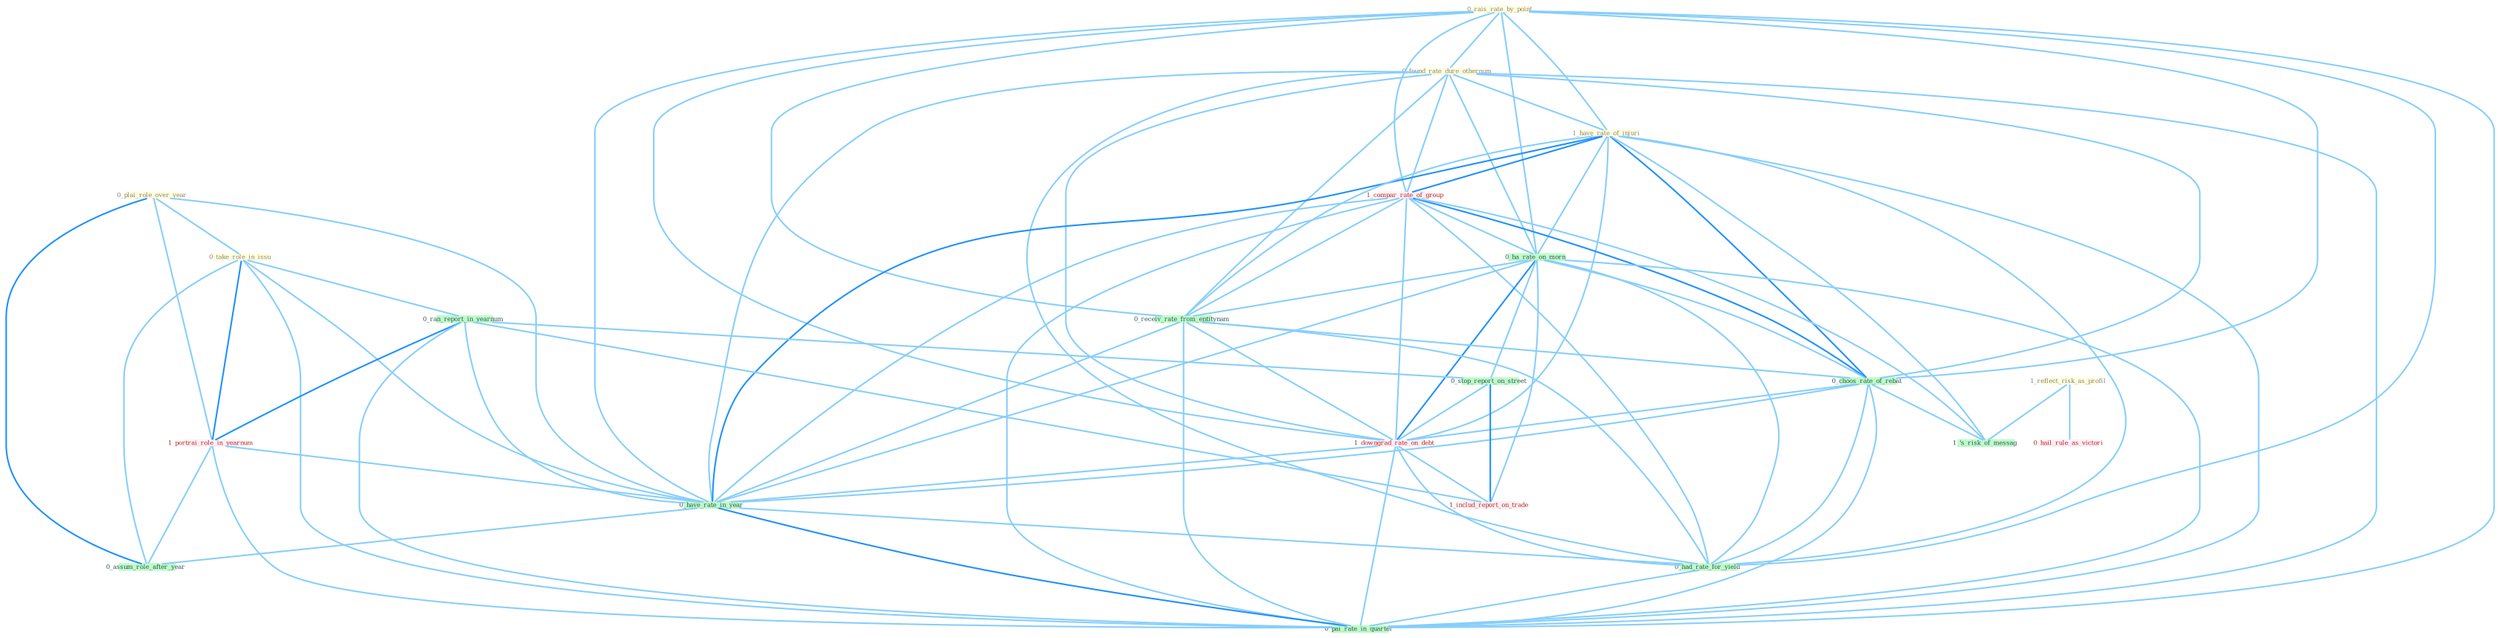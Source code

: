 Graph G{ 
    node
    [shape=polygon,style=filled,width=.5,height=.06,color="#BDFCC9",fixedsize=true,fontsize=4,
    fontcolor="#2f4f4f"];
    {node
    [color="#ffffe0", fontcolor="#8b7d6b"] "0_plai_role_over_year " "0_rais_rate_by_point " "0_found_rate_dure_othernum " "1_have_rate_of_injuri " "0_take_role_in_issu " "1_reflect_risk_as_profil "}
{node [color="#fff0f5", fontcolor="#b22222"] "1_compar_rate_of_group " "1_downgrad_rate_on_debt " "1_portrai_role_in_yearnum " "1_includ_report_on_trade " "0_hail_rule_as_victori "}
edge [color="#B0E2FF"];

	"0_plai_role_over_year " -- "0_take_role_in_issu " [w="1", color="#87cefa" ];
	"0_plai_role_over_year " -- "1_portrai_role_in_yearnum " [w="1", color="#87cefa" ];
	"0_plai_role_over_year " -- "0_have_rate_in_year " [w="1", color="#87cefa" ];
	"0_plai_role_over_year " -- "0_assum_role_after_year " [w="2", color="#1e90ff" , len=0.8];
	"0_rais_rate_by_point " -- "0_found_rate_dure_othernum " [w="1", color="#87cefa" ];
	"0_rais_rate_by_point " -- "1_have_rate_of_injuri " [w="1", color="#87cefa" ];
	"0_rais_rate_by_point " -- "1_compar_rate_of_group " [w="1", color="#87cefa" ];
	"0_rais_rate_by_point " -- "0_ha_rate_on_morn " [w="1", color="#87cefa" ];
	"0_rais_rate_by_point " -- "0_receiv_rate_from_entitynam " [w="1", color="#87cefa" ];
	"0_rais_rate_by_point " -- "0_choos_rate_of_rebat " [w="1", color="#87cefa" ];
	"0_rais_rate_by_point " -- "1_downgrad_rate_on_debt " [w="1", color="#87cefa" ];
	"0_rais_rate_by_point " -- "0_have_rate_in_year " [w="1", color="#87cefa" ];
	"0_rais_rate_by_point " -- "0_had_rate_for_yield " [w="1", color="#87cefa" ];
	"0_rais_rate_by_point " -- "0_pai_rate_in_quarter " [w="1", color="#87cefa" ];
	"0_found_rate_dure_othernum " -- "1_have_rate_of_injuri " [w="1", color="#87cefa" ];
	"0_found_rate_dure_othernum " -- "1_compar_rate_of_group " [w="1", color="#87cefa" ];
	"0_found_rate_dure_othernum " -- "0_ha_rate_on_morn " [w="1", color="#87cefa" ];
	"0_found_rate_dure_othernum " -- "0_receiv_rate_from_entitynam " [w="1", color="#87cefa" ];
	"0_found_rate_dure_othernum " -- "0_choos_rate_of_rebat " [w="1", color="#87cefa" ];
	"0_found_rate_dure_othernum " -- "1_downgrad_rate_on_debt " [w="1", color="#87cefa" ];
	"0_found_rate_dure_othernum " -- "0_have_rate_in_year " [w="1", color="#87cefa" ];
	"0_found_rate_dure_othernum " -- "0_had_rate_for_yield " [w="1", color="#87cefa" ];
	"0_found_rate_dure_othernum " -- "0_pai_rate_in_quarter " [w="1", color="#87cefa" ];
	"1_have_rate_of_injuri " -- "1_compar_rate_of_group " [w="2", color="#1e90ff" , len=0.8];
	"1_have_rate_of_injuri " -- "0_ha_rate_on_morn " [w="1", color="#87cefa" ];
	"1_have_rate_of_injuri " -- "0_receiv_rate_from_entitynam " [w="1", color="#87cefa" ];
	"1_have_rate_of_injuri " -- "0_choos_rate_of_rebat " [w="2", color="#1e90ff" , len=0.8];
	"1_have_rate_of_injuri " -- "1_downgrad_rate_on_debt " [w="1", color="#87cefa" ];
	"1_have_rate_of_injuri " -- "1_'s_risk_of_messag " [w="1", color="#87cefa" ];
	"1_have_rate_of_injuri " -- "0_have_rate_in_year " [w="2", color="#1e90ff" , len=0.8];
	"1_have_rate_of_injuri " -- "0_had_rate_for_yield " [w="1", color="#87cefa" ];
	"1_have_rate_of_injuri " -- "0_pai_rate_in_quarter " [w="1", color="#87cefa" ];
	"0_take_role_in_issu " -- "0_ran_report_in_yearnum " [w="1", color="#87cefa" ];
	"0_take_role_in_issu " -- "1_portrai_role_in_yearnum " [w="2", color="#1e90ff" , len=0.8];
	"0_take_role_in_issu " -- "0_have_rate_in_year " [w="1", color="#87cefa" ];
	"0_take_role_in_issu " -- "0_assum_role_after_year " [w="1", color="#87cefa" ];
	"0_take_role_in_issu " -- "0_pai_rate_in_quarter " [w="1", color="#87cefa" ];
	"1_reflect_risk_as_profil " -- "1_'s_risk_of_messag " [w="1", color="#87cefa" ];
	"1_reflect_risk_as_profil " -- "0_hail_rule_as_victori " [w="1", color="#87cefa" ];
	"1_compar_rate_of_group " -- "0_ha_rate_on_morn " [w="1", color="#87cefa" ];
	"1_compar_rate_of_group " -- "0_receiv_rate_from_entitynam " [w="1", color="#87cefa" ];
	"1_compar_rate_of_group " -- "0_choos_rate_of_rebat " [w="2", color="#1e90ff" , len=0.8];
	"1_compar_rate_of_group " -- "1_downgrad_rate_on_debt " [w="1", color="#87cefa" ];
	"1_compar_rate_of_group " -- "1_'s_risk_of_messag " [w="1", color="#87cefa" ];
	"1_compar_rate_of_group " -- "0_have_rate_in_year " [w="1", color="#87cefa" ];
	"1_compar_rate_of_group " -- "0_had_rate_for_yield " [w="1", color="#87cefa" ];
	"1_compar_rate_of_group " -- "0_pai_rate_in_quarter " [w="1", color="#87cefa" ];
	"0_ran_report_in_yearnum " -- "0_stop_report_on_street " [w="1", color="#87cefa" ];
	"0_ran_report_in_yearnum " -- "1_portrai_role_in_yearnum " [w="2", color="#1e90ff" , len=0.8];
	"0_ran_report_in_yearnum " -- "0_have_rate_in_year " [w="1", color="#87cefa" ];
	"0_ran_report_in_yearnum " -- "1_includ_report_on_trade " [w="1", color="#87cefa" ];
	"0_ran_report_in_yearnum " -- "0_pai_rate_in_quarter " [w="1", color="#87cefa" ];
	"0_ha_rate_on_morn " -- "0_receiv_rate_from_entitynam " [w="1", color="#87cefa" ];
	"0_ha_rate_on_morn " -- "0_stop_report_on_street " [w="1", color="#87cefa" ];
	"0_ha_rate_on_morn " -- "0_choos_rate_of_rebat " [w="1", color="#87cefa" ];
	"0_ha_rate_on_morn " -- "1_downgrad_rate_on_debt " [w="2", color="#1e90ff" , len=0.8];
	"0_ha_rate_on_morn " -- "0_have_rate_in_year " [w="1", color="#87cefa" ];
	"0_ha_rate_on_morn " -- "1_includ_report_on_trade " [w="1", color="#87cefa" ];
	"0_ha_rate_on_morn " -- "0_had_rate_for_yield " [w="1", color="#87cefa" ];
	"0_ha_rate_on_morn " -- "0_pai_rate_in_quarter " [w="1", color="#87cefa" ];
	"0_receiv_rate_from_entitynam " -- "0_choos_rate_of_rebat " [w="1", color="#87cefa" ];
	"0_receiv_rate_from_entitynam " -- "1_downgrad_rate_on_debt " [w="1", color="#87cefa" ];
	"0_receiv_rate_from_entitynam " -- "0_have_rate_in_year " [w="1", color="#87cefa" ];
	"0_receiv_rate_from_entitynam " -- "0_had_rate_for_yield " [w="1", color="#87cefa" ];
	"0_receiv_rate_from_entitynam " -- "0_pai_rate_in_quarter " [w="1", color="#87cefa" ];
	"0_stop_report_on_street " -- "1_downgrad_rate_on_debt " [w="1", color="#87cefa" ];
	"0_stop_report_on_street " -- "1_includ_report_on_trade " [w="2", color="#1e90ff" , len=0.8];
	"0_choos_rate_of_rebat " -- "1_downgrad_rate_on_debt " [w="1", color="#87cefa" ];
	"0_choos_rate_of_rebat " -- "1_'s_risk_of_messag " [w="1", color="#87cefa" ];
	"0_choos_rate_of_rebat " -- "0_have_rate_in_year " [w="1", color="#87cefa" ];
	"0_choos_rate_of_rebat " -- "0_had_rate_for_yield " [w="1", color="#87cefa" ];
	"0_choos_rate_of_rebat " -- "0_pai_rate_in_quarter " [w="1", color="#87cefa" ];
	"1_downgrad_rate_on_debt " -- "0_have_rate_in_year " [w="1", color="#87cefa" ];
	"1_downgrad_rate_on_debt " -- "1_includ_report_on_trade " [w="1", color="#87cefa" ];
	"1_downgrad_rate_on_debt " -- "0_had_rate_for_yield " [w="1", color="#87cefa" ];
	"1_downgrad_rate_on_debt " -- "0_pai_rate_in_quarter " [w="1", color="#87cefa" ];
	"1_portrai_role_in_yearnum " -- "0_have_rate_in_year " [w="1", color="#87cefa" ];
	"1_portrai_role_in_yearnum " -- "0_assum_role_after_year " [w="1", color="#87cefa" ];
	"1_portrai_role_in_yearnum " -- "0_pai_rate_in_quarter " [w="1", color="#87cefa" ];
	"0_have_rate_in_year " -- "0_assum_role_after_year " [w="1", color="#87cefa" ];
	"0_have_rate_in_year " -- "0_had_rate_for_yield " [w="1", color="#87cefa" ];
	"0_have_rate_in_year " -- "0_pai_rate_in_quarter " [w="2", color="#1e90ff" , len=0.8];
	"0_had_rate_for_yield " -- "0_pai_rate_in_quarter " [w="1", color="#87cefa" ];
}